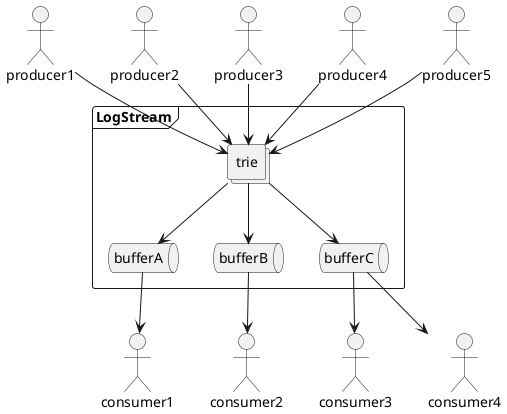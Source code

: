 @startuml structure

frame LogStream {
    collections trie
    queue bufferA
    queue bufferB
    queue bufferC
}

trie -down-> bufferA
trie -down-> bufferB
trie -down-> bufferC

actor producer1
actor producer2
actor producer3
actor producer4
actor producer5

producer1 -[hidden]right-> producer2
producer2 -[hidden]right-> producer3
producer3 -[hidden]right-> producer4
producer4 -[hidden]right-> producer5

actor consumer1
actor consumer2
actor consumer3
actor consumer4

consumer1 -[hidden]right-> consumer2
consumer2 -[hidden]right-> consumer3
consumer3 -[hidden]right-> consumer4

producer1 -down-> trie
producer2 -down-> trie
producer3 -down-> trie
producer4 -down-> trie
producer5 -down-> trie

bufferA -down-> consumer1
bufferB -down-> consumer2
bufferC -down-> consumer3
bufferC -down-> consumer4

@enduml